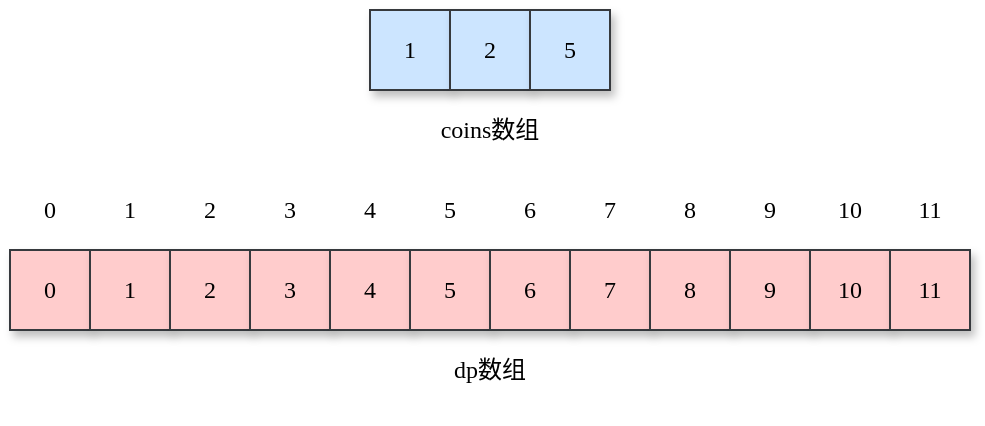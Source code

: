 <mxfile version="16.1.2" type="github">
  <diagram id="WcovPcDTkC2eF8gbSjUs" name="第 1 页">
    <mxGraphModel dx="1422" dy="762" grid="1" gridSize="10" guides="1" tooltips="1" connect="1" arrows="1" fold="1" page="1" pageScale="1" pageWidth="827" pageHeight="1169" background="#ffffff" math="0" shadow="0">
      <root>
        <mxCell id="0" />
        <mxCell id="1" parent="0" />
        <mxCell id="AjlQ-9ImhQkhMpnw_hRL-50" value="&lt;font face=&quot;Comic Sans MS&quot;&gt;0&lt;/font&gt;" style="rounded=0;whiteSpace=wrap;html=1;fillColor=#ffcccc;strokeColor=#36393d;shadow=1;opacity=0;" vertex="1" parent="1">
          <mxGeometry x="180" y="240" width="40" height="40" as="geometry" />
        </mxCell>
        <mxCell id="AjlQ-9ImhQkhMpnw_hRL-51" value="&lt;font face=&quot;Comic Sans MS&quot;&gt;1&lt;/font&gt;" style="rounded=0;whiteSpace=wrap;html=1;fillColor=#ffcccc;strokeColor=#36393d;shadow=1;opacity=0;" vertex="1" parent="1">
          <mxGeometry x="220" y="240" width="40" height="40" as="geometry" />
        </mxCell>
        <mxCell id="AjlQ-9ImhQkhMpnw_hRL-52" value="&lt;font face=&quot;Comic Sans MS&quot;&gt;2&lt;/font&gt;" style="rounded=0;whiteSpace=wrap;html=1;fillColor=#ffcccc;strokeColor=#36393d;shadow=1;opacity=0;" vertex="1" parent="1">
          <mxGeometry x="260" y="240" width="40" height="40" as="geometry" />
        </mxCell>
        <mxCell id="AjlQ-9ImhQkhMpnw_hRL-53" value="&lt;font face=&quot;Comic Sans MS&quot;&gt;3&lt;/font&gt;" style="rounded=0;whiteSpace=wrap;html=1;fillColor=#ffcccc;strokeColor=#36393d;shadow=1;opacity=0;" vertex="1" parent="1">
          <mxGeometry x="300" y="240" width="40" height="40" as="geometry" />
        </mxCell>
        <mxCell id="AjlQ-9ImhQkhMpnw_hRL-54" value="&lt;font face=&quot;Comic Sans MS&quot;&gt;4&lt;/font&gt;" style="rounded=0;whiteSpace=wrap;html=1;fillColor=#ffcccc;strokeColor=#36393d;shadow=1;opacity=0;" vertex="1" parent="1">
          <mxGeometry x="340" y="240" width="40" height="40" as="geometry" />
        </mxCell>
        <mxCell id="AjlQ-9ImhQkhMpnw_hRL-55" value="&lt;font face=&quot;Comic Sans MS&quot;&gt;5&lt;/font&gt;" style="rounded=0;whiteSpace=wrap;html=1;fillColor=#ffcccc;strokeColor=#36393d;shadow=1;opacity=0;" vertex="1" parent="1">
          <mxGeometry x="380" y="240" width="40" height="40" as="geometry" />
        </mxCell>
        <mxCell id="AjlQ-9ImhQkhMpnw_hRL-56" value="&lt;font face=&quot;Comic Sans MS&quot;&gt;6&lt;/font&gt;" style="rounded=0;whiteSpace=wrap;html=1;fillColor=#ffcccc;strokeColor=#36393d;shadow=1;opacity=0;" vertex="1" parent="1">
          <mxGeometry x="420" y="240" width="40" height="40" as="geometry" />
        </mxCell>
        <mxCell id="AjlQ-9ImhQkhMpnw_hRL-57" value="&lt;font face=&quot;Comic Sans MS&quot;&gt;7&lt;/font&gt;" style="rounded=0;whiteSpace=wrap;html=1;fillColor=#ffcccc;strokeColor=#36393d;shadow=1;opacity=0;" vertex="1" parent="1">
          <mxGeometry x="460" y="240" width="40" height="40" as="geometry" />
        </mxCell>
        <mxCell id="AjlQ-9ImhQkhMpnw_hRL-58" value="&lt;font face=&quot;Comic Sans MS&quot;&gt;8&lt;/font&gt;" style="rounded=0;whiteSpace=wrap;html=1;fillColor=#ffcccc;strokeColor=#36393d;shadow=1;opacity=0;" vertex="1" parent="1">
          <mxGeometry x="500" y="240" width="40" height="40" as="geometry" />
        </mxCell>
        <mxCell id="AjlQ-9ImhQkhMpnw_hRL-59" value="&lt;font face=&quot;Comic Sans MS&quot;&gt;9&lt;/font&gt;" style="rounded=0;whiteSpace=wrap;html=1;fillColor=#ffcccc;strokeColor=#36393d;shadow=1;opacity=0;" vertex="1" parent="1">
          <mxGeometry x="540" y="240" width="40" height="40" as="geometry" />
        </mxCell>
        <mxCell id="AjlQ-9ImhQkhMpnw_hRL-60" value="&lt;font face=&quot;Comic Sans MS&quot;&gt;10&lt;/font&gt;" style="rounded=0;whiteSpace=wrap;html=1;fillColor=#ffcccc;strokeColor=#36393d;shadow=1;opacity=0;" vertex="1" parent="1">
          <mxGeometry x="580" y="240" width="40" height="40" as="geometry" />
        </mxCell>
        <mxCell id="AjlQ-9ImhQkhMpnw_hRL-61" value="&lt;font face=&quot;Comic Sans MS&quot;&gt;11&lt;/font&gt;" style="rounded=0;whiteSpace=wrap;html=1;fillColor=#ffcccc;strokeColor=#36393d;shadow=1;opacity=0;" vertex="1" parent="1">
          <mxGeometry x="620" y="240" width="40" height="40" as="geometry" />
        </mxCell>
        <mxCell id="AjlQ-9ImhQkhMpnw_hRL-43" value="&lt;font face=&quot;Comic Sans MS&quot;&gt;0&lt;/font&gt;" style="rounded=0;whiteSpace=wrap;html=1;fillColor=#ffcccc;strokeColor=#36393d;shadow=1;" vertex="1" parent="1">
          <mxGeometry x="180" y="280" width="40" height="40" as="geometry" />
        </mxCell>
        <mxCell id="AjlQ-9ImhQkhMpnw_hRL-44" value="&lt;font face=&quot;Comic Sans MS&quot;&gt;1&lt;/font&gt;" style="rounded=0;whiteSpace=wrap;html=1;fillColor=#ffcccc;strokeColor=#36393d;shadow=1;" vertex="1" parent="1">
          <mxGeometry x="220" y="280" width="40" height="40" as="geometry" />
        </mxCell>
        <mxCell id="AjlQ-9ImhQkhMpnw_hRL-45" value="&lt;font face=&quot;Comic Sans MS&quot;&gt;2&lt;/font&gt;" style="rounded=0;whiteSpace=wrap;html=1;fillColor=#ffcccc;strokeColor=#36393d;shadow=1;" vertex="1" parent="1">
          <mxGeometry x="260" y="280" width="40" height="40" as="geometry" />
        </mxCell>
        <mxCell id="AjlQ-9ImhQkhMpnw_hRL-31" value="&lt;font face=&quot;Comic Sans MS&quot;&gt;1&lt;/font&gt;" style="rounded=0;whiteSpace=wrap;html=1;fillColor=#cce5ff;strokeColor=#36393d;shadow=1;" vertex="1" parent="1">
          <mxGeometry x="360" y="160" width="40" height="40" as="geometry" />
        </mxCell>
        <mxCell id="AjlQ-9ImhQkhMpnw_hRL-32" value="&lt;font face=&quot;Comic Sans MS&quot;&gt;2&lt;/font&gt;" style="rounded=0;whiteSpace=wrap;html=1;fillColor=#cce5ff;strokeColor=#36393d;shadow=1;" vertex="1" parent="1">
          <mxGeometry x="400" y="160" width="40" height="40" as="geometry" />
        </mxCell>
        <mxCell id="AjlQ-9ImhQkhMpnw_hRL-33" value="&lt;font face=&quot;Comic Sans MS&quot;&gt;5&lt;/font&gt;" style="rounded=0;whiteSpace=wrap;html=1;fillColor=#cce5ff;strokeColor=#36393d;shadow=1;" vertex="1" parent="1">
          <mxGeometry x="440" y="160" width="40" height="40" as="geometry" />
        </mxCell>
        <mxCell id="AjlQ-9ImhQkhMpnw_hRL-35" value="&lt;font face=&quot;Comic Sans MS&quot;&gt;coins数组&lt;/font&gt;" style="text;html=1;strokeColor=none;fillColor=none;align=center;verticalAlign=middle;whiteSpace=wrap;rounded=0;shadow=1;opacity=0;" vertex="1" parent="1">
          <mxGeometry x="360" y="200" width="120" height="40" as="geometry" />
        </mxCell>
        <mxCell id="AjlQ-9ImhQkhMpnw_hRL-36" value="&lt;font face=&quot;Comic Sans MS&quot;&gt;3&lt;/font&gt;" style="rounded=0;whiteSpace=wrap;html=1;fillColor=#ffcccc;strokeColor=#36393d;shadow=1;" vertex="1" parent="1">
          <mxGeometry x="300" y="280" width="40" height="40" as="geometry" />
        </mxCell>
        <mxCell id="AjlQ-9ImhQkhMpnw_hRL-37" value="&lt;font face=&quot;Comic Sans MS&quot;&gt;4&lt;/font&gt;" style="rounded=0;whiteSpace=wrap;html=1;fillColor=#ffcccc;strokeColor=#36393d;shadow=1;" vertex="1" parent="1">
          <mxGeometry x="340" y="280" width="40" height="40" as="geometry" />
        </mxCell>
        <mxCell id="AjlQ-9ImhQkhMpnw_hRL-38" value="&lt;font face=&quot;Comic Sans MS&quot;&gt;5&lt;/font&gt;" style="rounded=0;whiteSpace=wrap;html=1;fillColor=#ffcccc;strokeColor=#36393d;shadow=1;" vertex="1" parent="1">
          <mxGeometry x="380" y="280" width="40" height="40" as="geometry" />
        </mxCell>
        <mxCell id="AjlQ-9ImhQkhMpnw_hRL-39" value="&lt;font face=&quot;Comic Sans MS&quot;&gt;dp数组&lt;/font&gt;" style="text;html=1;strokeColor=none;fillColor=none;align=center;verticalAlign=middle;whiteSpace=wrap;rounded=0;shadow=1;opacity=0;" vertex="1" parent="1">
          <mxGeometry x="360" y="320" width="120" height="40" as="geometry" />
        </mxCell>
        <mxCell id="AjlQ-9ImhQkhMpnw_hRL-40" value="&lt;font face=&quot;Comic Sans MS&quot;&gt;6&lt;/font&gt;" style="rounded=0;whiteSpace=wrap;html=1;fillColor=#ffcccc;strokeColor=#36393d;shadow=1;" vertex="1" parent="1">
          <mxGeometry x="420" y="280" width="40" height="40" as="geometry" />
        </mxCell>
        <mxCell id="AjlQ-9ImhQkhMpnw_hRL-41" value="&lt;font face=&quot;Comic Sans MS&quot;&gt;7&lt;/font&gt;" style="rounded=0;whiteSpace=wrap;html=1;fillColor=#ffcccc;strokeColor=#36393d;shadow=1;" vertex="1" parent="1">
          <mxGeometry x="460" y="280" width="40" height="40" as="geometry" />
        </mxCell>
        <mxCell id="AjlQ-9ImhQkhMpnw_hRL-42" value="&lt;font face=&quot;Comic Sans MS&quot;&gt;8&lt;/font&gt;" style="rounded=0;whiteSpace=wrap;html=1;fillColor=#ffcccc;strokeColor=#36393d;shadow=1;" vertex="1" parent="1">
          <mxGeometry x="500" y="280" width="40" height="40" as="geometry" />
        </mxCell>
        <mxCell id="AjlQ-9ImhQkhMpnw_hRL-46" value="&lt;font face=&quot;Comic Sans MS&quot;&gt;9&lt;/font&gt;" style="rounded=0;whiteSpace=wrap;html=1;fillColor=#ffcccc;strokeColor=#36393d;shadow=1;" vertex="1" parent="1">
          <mxGeometry x="540" y="280" width="40" height="40" as="geometry" />
        </mxCell>
        <mxCell id="AjlQ-9ImhQkhMpnw_hRL-47" value="&lt;font face=&quot;Comic Sans MS&quot;&gt;10&lt;/font&gt;" style="rounded=0;whiteSpace=wrap;html=1;fillColor=#ffcccc;strokeColor=#36393d;shadow=1;" vertex="1" parent="1">
          <mxGeometry x="580" y="280" width="40" height="40" as="geometry" />
        </mxCell>
        <mxCell id="AjlQ-9ImhQkhMpnw_hRL-48" value="&lt;font face=&quot;Comic Sans MS&quot;&gt;11&lt;/font&gt;" style="rounded=0;whiteSpace=wrap;html=1;fillColor=#ffcccc;strokeColor=#36393d;shadow=1;" vertex="1" parent="1">
          <mxGeometry x="620" y="280" width="40" height="40" as="geometry" />
        </mxCell>
      </root>
    </mxGraphModel>
  </diagram>
</mxfile>
